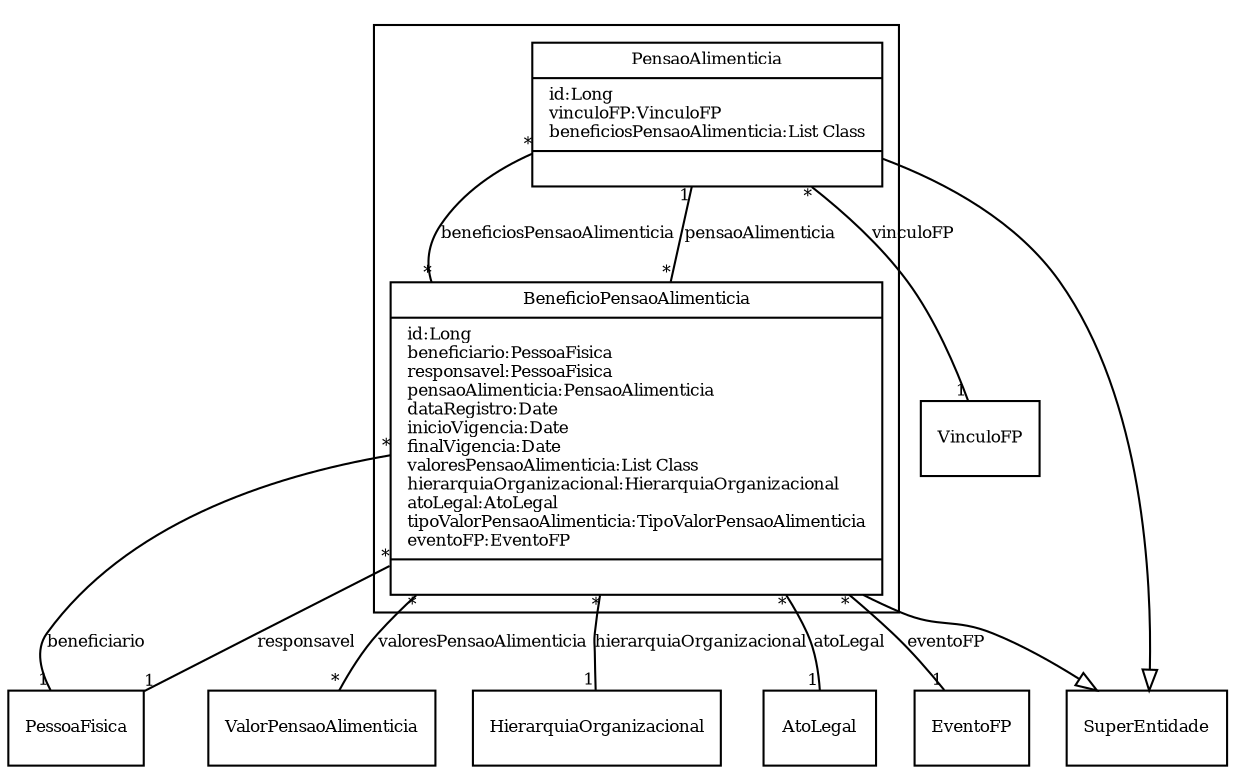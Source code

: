 digraph G{
fontname = "Times-Roman"
fontsize = 8

node [
        fontname = "Times-Roman"
        fontsize = 8
        shape = "record"
]

edge [
        fontname = "Times-Roman"
        fontsize = 8
]

subgraph clusterPENSAO_ALIMENTICIA
{
PensaoAlimenticia [label = "{PensaoAlimenticia|id:Long\lvinculoFP:VinculoFP\lbeneficiosPensaoAlimenticia:List Class\l|\l}"]
BeneficioPensaoAlimenticia [label = "{BeneficioPensaoAlimenticia|id:Long\lbeneficiario:PessoaFisica\lresponsavel:PessoaFisica\lpensaoAlimenticia:PensaoAlimenticia\ldataRegistro:Date\linicioVigencia:Date\lfinalVigencia:Date\lvaloresPensaoAlimenticia:List Class\lhierarquiaOrganizacional:HierarquiaOrganizacional\latoLegal:AtoLegal\ltipoValorPensaoAlimenticia:TipoValorPensaoAlimenticia\leventoFP:EventoFP\l|\l}"]
}
edge [arrowhead = "none" headlabel = "1" taillabel = "*"] PensaoAlimenticia -> VinculoFP [label = "vinculoFP"]
edge [arrowhead = "none" headlabel = "*" taillabel = "*"] PensaoAlimenticia -> BeneficioPensaoAlimenticia [label = "beneficiosPensaoAlimenticia"]
edge [ arrowhead = "empty" headlabel = "" taillabel = ""] PensaoAlimenticia -> SuperEntidade
edge [arrowhead = "none" headlabel = "1" taillabel = "*"] BeneficioPensaoAlimenticia -> PessoaFisica [label = "beneficiario"]
edge [arrowhead = "none" headlabel = "1" taillabel = "*"] BeneficioPensaoAlimenticia -> PessoaFisica [label = "responsavel"]
edge [arrowhead = "none" headlabel = "1" taillabel = "*"] BeneficioPensaoAlimenticia -> PensaoAlimenticia [label = "pensaoAlimenticia"]
edge [arrowhead = "none" headlabel = "*" taillabel = "*"] BeneficioPensaoAlimenticia -> ValorPensaoAlimenticia [label = "valoresPensaoAlimenticia"]
edge [arrowhead = "none" headlabel = "1" taillabel = "*"] BeneficioPensaoAlimenticia -> HierarquiaOrganizacional [label = "hierarquiaOrganizacional"]
edge [arrowhead = "none" headlabel = "1" taillabel = "*"] BeneficioPensaoAlimenticia -> AtoLegal [label = "atoLegal"]
edge [arrowhead = "none" headlabel = "1" taillabel = "*"] BeneficioPensaoAlimenticia -> EventoFP [label = "eventoFP"]
edge [ arrowhead = "empty" headlabel = "" taillabel = ""] BeneficioPensaoAlimenticia -> SuperEntidade
}
